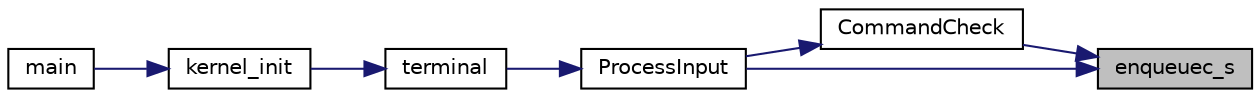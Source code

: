 digraph "enqueuec_s"
{
 // LATEX_PDF_SIZE
  edge [fontname="Helvetica",fontsize="10",labelfontname="Helvetica",labelfontsize="10"];
  node [fontname="Helvetica",fontsize="10",shape=record];
  rankdir="RL";
  Node1 [label="enqueuec_s",height=0.2,width=0.4,color="black", fillcolor="grey75", style="filled", fontcolor="black",tooltip="Safely Queues a char/byte into a circular buffer."];
  Node1 -> Node2 [dir="back",color="midnightblue",fontsize="10",style="solid",fontname="Helvetica"];
  Node2 [label="CommandCheck",height=0.2,width=0.4,color="black", fillcolor="white", style="filled",URL="$k__terminal_8h.html#a17d4e3cec6e8979d90f76e0c1c8ed02b",tooltip="Checks terminal's buffer for valid commands and calls their respective handler functions."];
  Node2 -> Node3 [dir="back",color="midnightblue",fontsize="10",style="solid",fontname="Helvetica"];
  Node3 [label="ProcessInput",height=0.2,width=0.4,color="black", fillcolor="white", style="filled",URL="$k__terminal_8h.html#a64ca3a424dd85aa6cbdd6600f59a3780",tooltip="Processes an input character sent from UART."];
  Node3 -> Node4 [dir="back",color="midnightblue",fontsize="10",style="solid",fontname="Helvetica"];
  Node4 [label="terminal",height=0.2,width=0.4,color="black", fillcolor="white", style="filled",URL="$k__terminal_8h.html#aadb0857d6d4bedf44cea1a4d10b01947",tooltip="Terminal process."];
  Node4 -> Node5 [dir="back",color="midnightblue",fontsize="10",style="solid",fontname="Helvetica"];
  Node5 [label="kernel_init",height=0.2,width=0.4,color="black", fillcolor="white", style="filled",URL="$k__handlers_8h.html#a3f19ffb1e6c83b6c0203fd69c0534437",tooltip="Initializes kernel data structures, drivers, and critical processes."];
  Node5 -> Node6 [dir="back",color="midnightblue",fontsize="10",style="solid",fontname="Helvetica"];
  Node6 [label="main",height=0.2,width=0.4,color="black", fillcolor="white", style="filled",URL="$main_8c.html#a840291bc02cba5474a4cb46a9b9566fe",tooltip="main.c"];
  Node1 -> Node3 [dir="back",color="midnightblue",fontsize="10",style="solid",fontname="Helvetica"];
}
